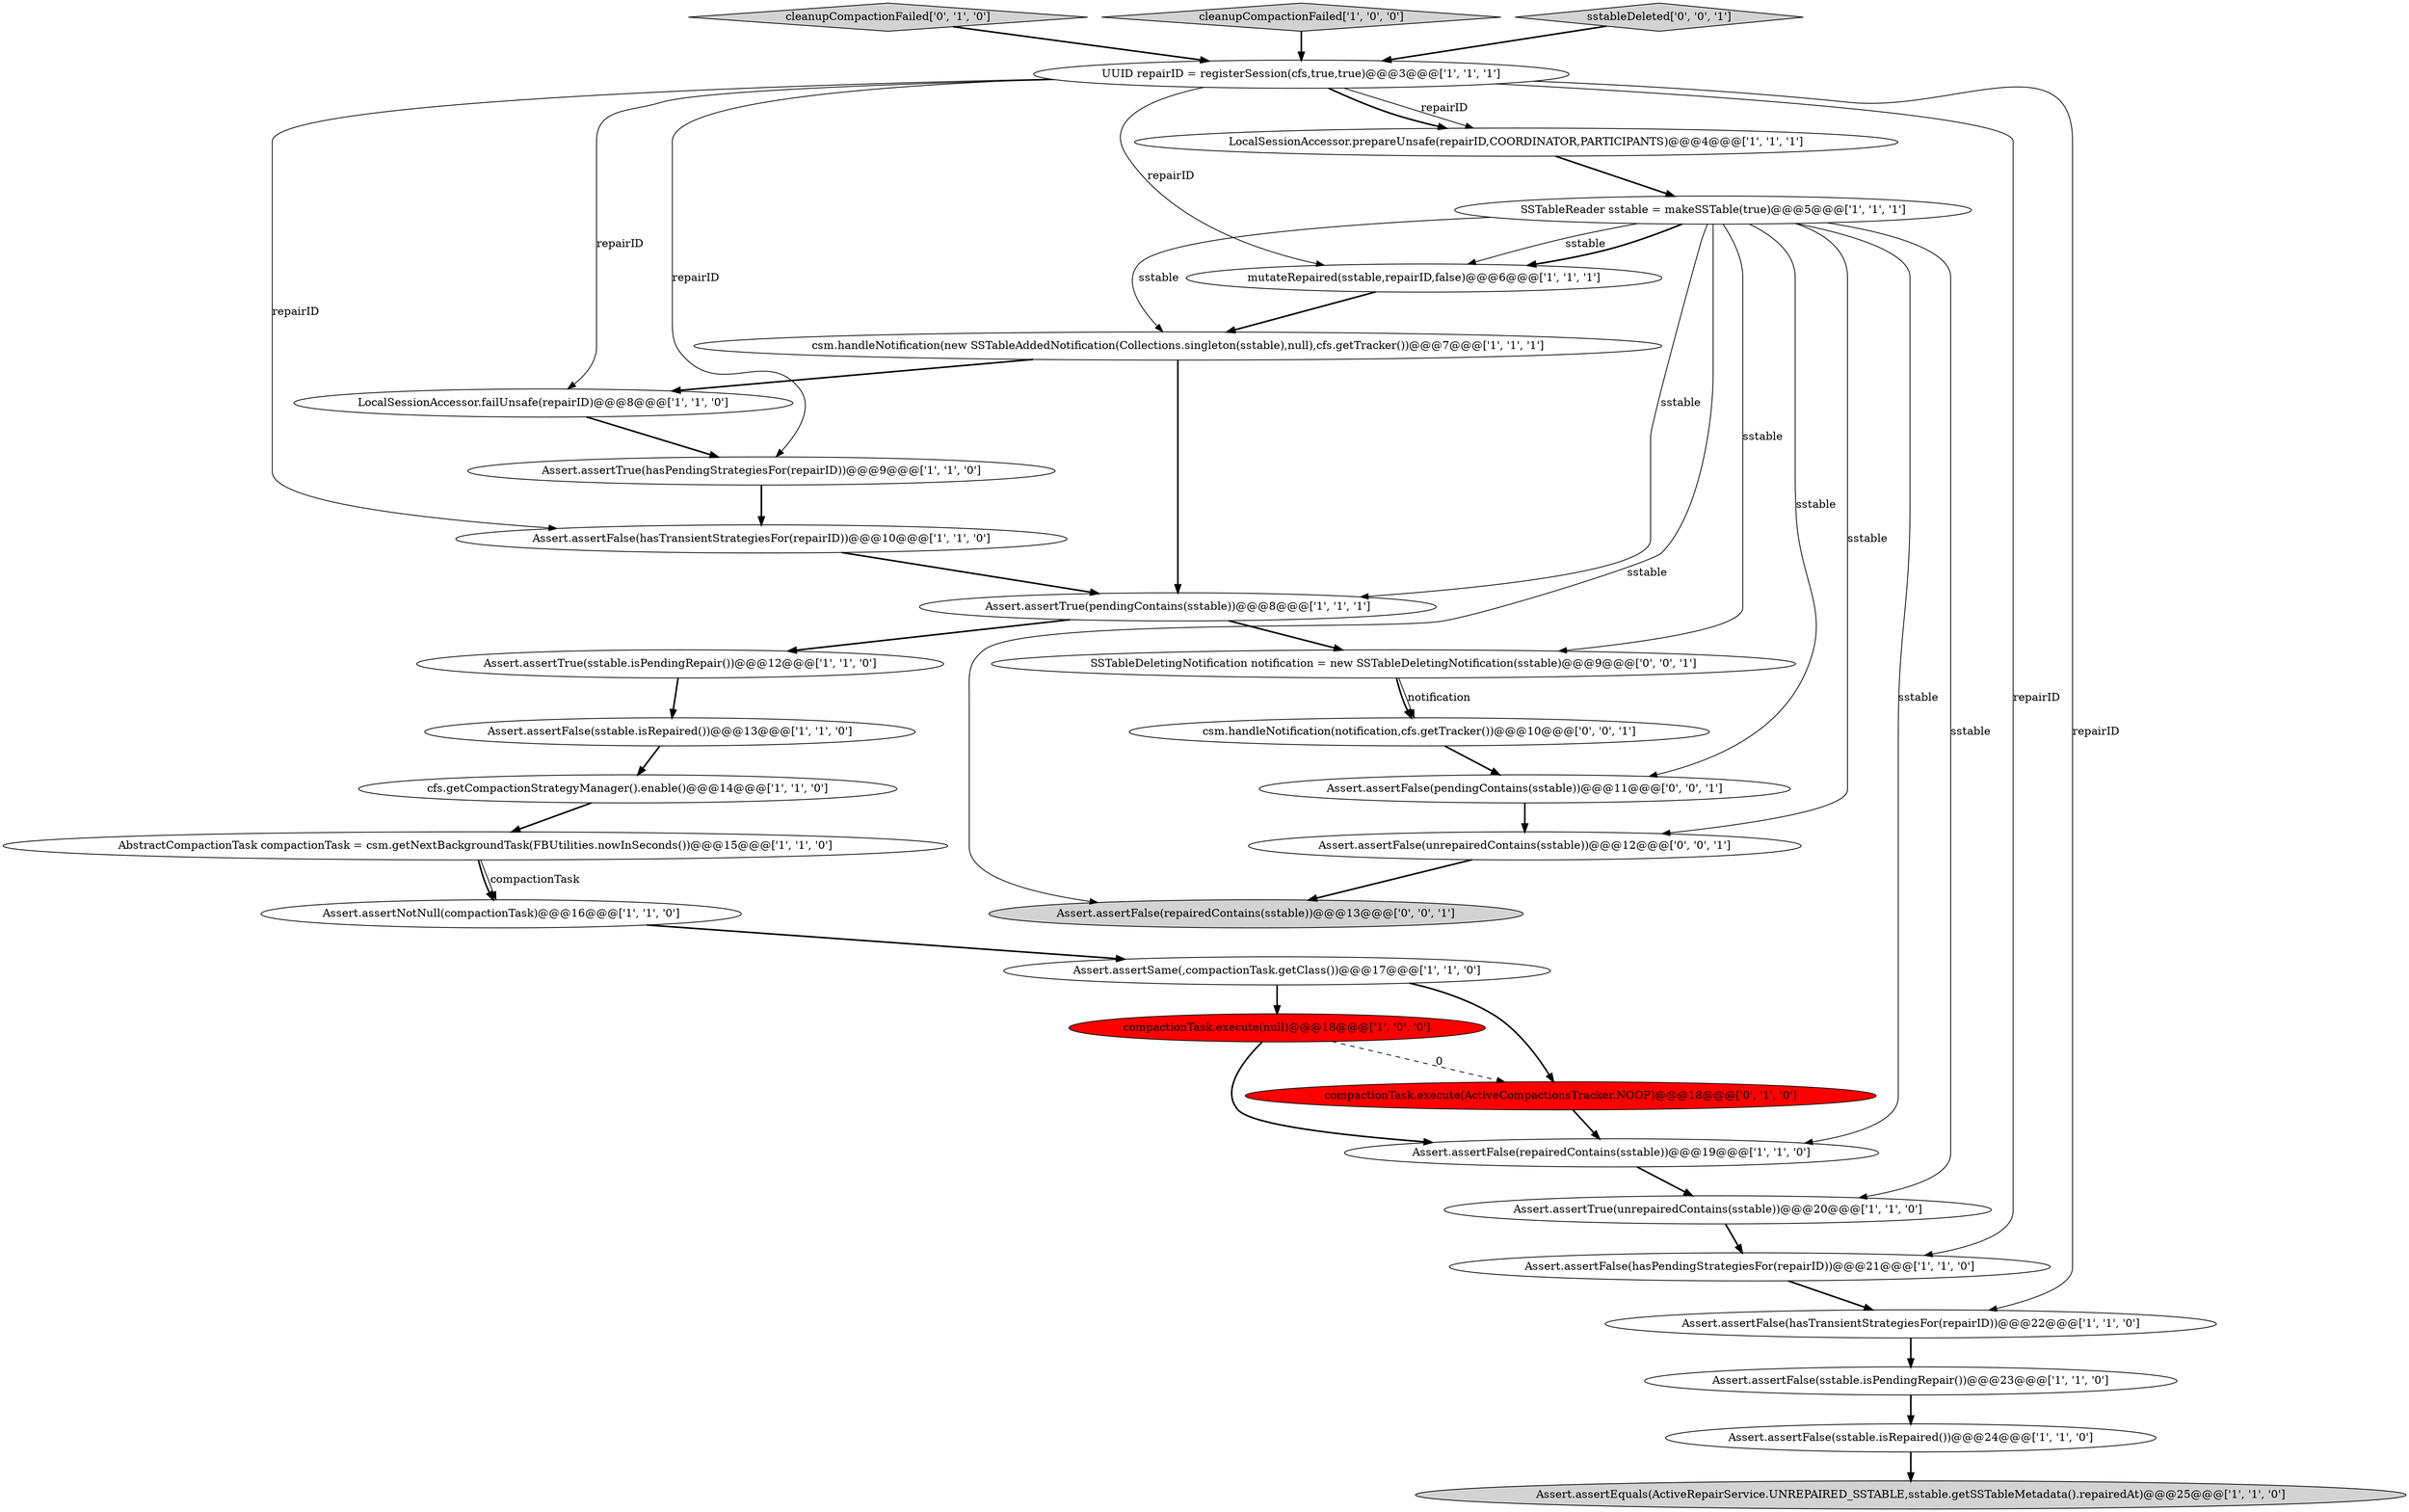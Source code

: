 digraph {
7 [style = filled, label = "LocalSessionAccessor.prepareUnsafe(repairID,COORDINATOR,PARTICIPANTS)@@@4@@@['1', '1', '1']", fillcolor = white, shape = ellipse image = "AAA0AAABBB1BBB"];
20 [style = filled, label = "Assert.assertFalse(hasTransientStrategiesFor(repairID))@@@10@@@['1', '1', '0']", fillcolor = white, shape = ellipse image = "AAA0AAABBB1BBB"];
9 [style = filled, label = "Assert.assertTrue(pendingContains(sstable))@@@8@@@['1', '1', '1']", fillcolor = white, shape = ellipse image = "AAA0AAABBB1BBB"];
24 [style = filled, label = "cleanupCompactionFailed['0', '1', '0']", fillcolor = lightgray, shape = diamond image = "AAA0AAABBB2BBB"];
13 [style = filled, label = "AbstractCompactionTask compactionTask = csm.getNextBackgroundTask(FBUtilities.nowInSeconds())@@@15@@@['1', '1', '0']", fillcolor = white, shape = ellipse image = "AAA0AAABBB1BBB"];
23 [style = filled, label = "Assert.assertSame(,compactionTask.getClass())@@@17@@@['1', '1', '0']", fillcolor = white, shape = ellipse image = "AAA0AAABBB1BBB"];
3 [style = filled, label = "compactionTask.execute(null)@@@18@@@['1', '0', '0']", fillcolor = red, shape = ellipse image = "AAA1AAABBB1BBB"];
18 [style = filled, label = "LocalSessionAccessor.failUnsafe(repairID)@@@8@@@['1', '1', '0']", fillcolor = white, shape = ellipse image = "AAA0AAABBB1BBB"];
19 [style = filled, label = "cleanupCompactionFailed['1', '0', '0']", fillcolor = lightgray, shape = diamond image = "AAA0AAABBB1BBB"];
5 [style = filled, label = "SSTableReader sstable = makeSSTable(true)@@@5@@@['1', '1', '1']", fillcolor = white, shape = ellipse image = "AAA0AAABBB1BBB"];
30 [style = filled, label = "Assert.assertFalse(unrepairedContains(sstable))@@@12@@@['0', '0', '1']", fillcolor = white, shape = ellipse image = "AAA0AAABBB3BBB"];
6 [style = filled, label = "Assert.assertFalse(hasTransientStrategiesFor(repairID))@@@22@@@['1', '1', '0']", fillcolor = white, shape = ellipse image = "AAA0AAABBB1BBB"];
8 [style = filled, label = "Assert.assertFalse(repairedContains(sstable))@@@19@@@['1', '1', '0']", fillcolor = white, shape = ellipse image = "AAA0AAABBB1BBB"];
12 [style = filled, label = "cfs.getCompactionStrategyManager().enable()@@@14@@@['1', '1', '0']", fillcolor = white, shape = ellipse image = "AAA0AAABBB1BBB"];
17 [style = filled, label = "Assert.assertFalse(hasPendingStrategiesFor(repairID))@@@21@@@['1', '1', '0']", fillcolor = white, shape = ellipse image = "AAA0AAABBB1BBB"];
27 [style = filled, label = "Assert.assertFalse(pendingContains(sstable))@@@11@@@['0', '0', '1']", fillcolor = white, shape = ellipse image = "AAA0AAABBB3BBB"];
2 [style = filled, label = "Assert.assertFalse(sstable.isPendingRepair())@@@23@@@['1', '1', '0']", fillcolor = white, shape = ellipse image = "AAA0AAABBB1BBB"];
29 [style = filled, label = "SSTableDeletingNotification notification = new SSTableDeletingNotification(sstable)@@@9@@@['0', '0', '1']", fillcolor = white, shape = ellipse image = "AAA0AAABBB3BBB"];
26 [style = filled, label = "csm.handleNotification(notification,cfs.getTracker())@@@10@@@['0', '0', '1']", fillcolor = white, shape = ellipse image = "AAA0AAABBB3BBB"];
11 [style = filled, label = "mutateRepaired(sstable,repairID,false)@@@6@@@['1', '1', '1']", fillcolor = white, shape = ellipse image = "AAA0AAABBB1BBB"];
31 [style = filled, label = "Assert.assertFalse(repairedContains(sstable))@@@13@@@['0', '0', '1']", fillcolor = lightgray, shape = ellipse image = "AAA0AAABBB3BBB"];
1 [style = filled, label = "Assert.assertFalse(sstable.isRepaired())@@@13@@@['1', '1', '0']", fillcolor = white, shape = ellipse image = "AAA0AAABBB1BBB"];
15 [style = filled, label = "Assert.assertTrue(hasPendingStrategiesFor(repairID))@@@9@@@['1', '1', '0']", fillcolor = white, shape = ellipse image = "AAA0AAABBB1BBB"];
0 [style = filled, label = "UUID repairID = registerSession(cfs,true,true)@@@3@@@['1', '1', '1']", fillcolor = white, shape = ellipse image = "AAA0AAABBB1BBB"];
22 [style = filled, label = "Assert.assertNotNull(compactionTask)@@@16@@@['1', '1', '0']", fillcolor = white, shape = ellipse image = "AAA0AAABBB1BBB"];
28 [style = filled, label = "sstableDeleted['0', '0', '1']", fillcolor = lightgray, shape = diamond image = "AAA0AAABBB3BBB"];
4 [style = filled, label = "Assert.assertFalse(sstable.isRepaired())@@@24@@@['1', '1', '0']", fillcolor = white, shape = ellipse image = "AAA0AAABBB1BBB"];
21 [style = filled, label = "Assert.assertTrue(unrepairedContains(sstable))@@@20@@@['1', '1', '0']", fillcolor = white, shape = ellipse image = "AAA0AAABBB1BBB"];
16 [style = filled, label = "Assert.assertEquals(ActiveRepairService.UNREPAIRED_SSTABLE,sstable.getSSTableMetadata().repairedAt)@@@25@@@['1', '1', '0']", fillcolor = lightgray, shape = ellipse image = "AAA0AAABBB1BBB"];
10 [style = filled, label = "Assert.assertTrue(sstable.isPendingRepair())@@@12@@@['1', '1', '0']", fillcolor = white, shape = ellipse image = "AAA0AAABBB1BBB"];
25 [style = filled, label = "compactionTask.execute(ActiveCompactionsTracker.NOOP)@@@18@@@['0', '1', '0']", fillcolor = red, shape = ellipse image = "AAA1AAABBB2BBB"];
14 [style = filled, label = "csm.handleNotification(new SSTableAddedNotification(Collections.singleton(sstable),null),cfs.getTracker())@@@7@@@['1', '1', '1']", fillcolor = white, shape = ellipse image = "AAA0AAABBB1BBB"];
23->25 [style = bold, label=""];
0->11 [style = solid, label="repairID"];
5->11 [style = solid, label="sstable"];
11->14 [style = bold, label=""];
20->9 [style = bold, label=""];
17->6 [style = bold, label=""];
24->0 [style = bold, label=""];
5->9 [style = solid, label="sstable"];
0->6 [style = solid, label="repairID"];
5->30 [style = solid, label="sstable"];
27->30 [style = bold, label=""];
18->15 [style = bold, label=""];
5->8 [style = solid, label="sstable"];
23->3 [style = bold, label=""];
9->10 [style = bold, label=""];
0->18 [style = solid, label="repairID"];
22->23 [style = bold, label=""];
0->15 [style = solid, label="repairID"];
0->7 [style = solid, label="repairID"];
2->4 [style = bold, label=""];
5->21 [style = solid, label="sstable"];
19->0 [style = bold, label=""];
0->7 [style = bold, label=""];
6->2 [style = bold, label=""];
29->26 [style = bold, label=""];
28->0 [style = bold, label=""];
12->13 [style = bold, label=""];
29->26 [style = solid, label="notification"];
26->27 [style = bold, label=""];
5->14 [style = solid, label="sstable"];
5->31 [style = solid, label="sstable"];
7->5 [style = bold, label=""];
0->17 [style = solid, label="repairID"];
30->31 [style = bold, label=""];
15->20 [style = bold, label=""];
3->8 [style = bold, label=""];
1->12 [style = bold, label=""];
8->21 [style = bold, label=""];
14->18 [style = bold, label=""];
25->8 [style = bold, label=""];
5->11 [style = bold, label=""];
14->9 [style = bold, label=""];
13->22 [style = bold, label=""];
5->29 [style = solid, label="sstable"];
13->22 [style = solid, label="compactionTask"];
10->1 [style = bold, label=""];
5->27 [style = solid, label="sstable"];
9->29 [style = bold, label=""];
21->17 [style = bold, label=""];
4->16 [style = bold, label=""];
0->20 [style = solid, label="repairID"];
3->25 [style = dashed, label="0"];
}
